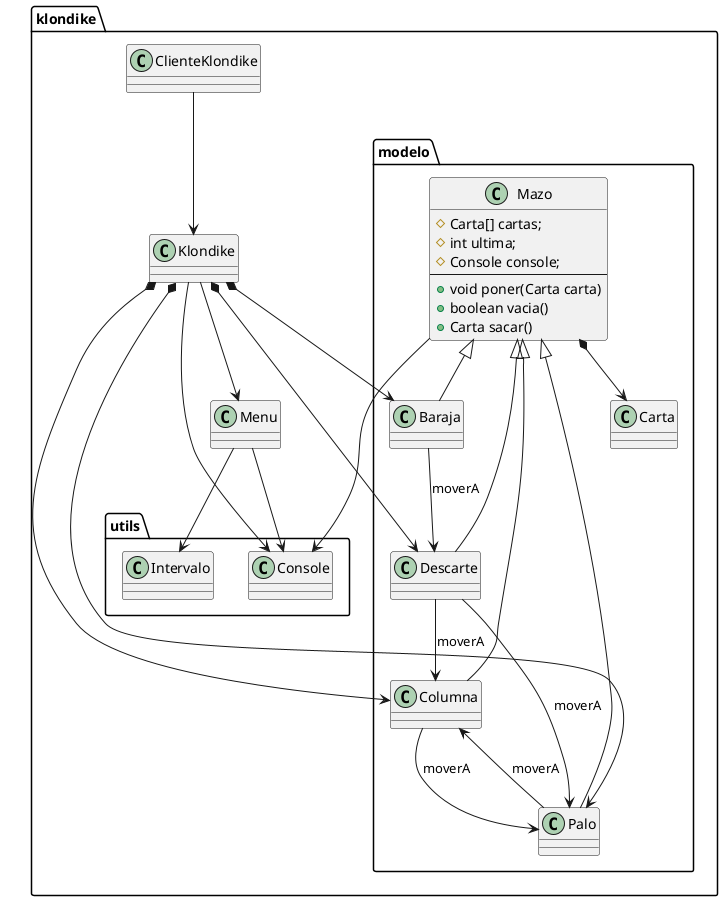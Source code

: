 @startuml
package klondike {

    class Klondike
    class ClienteKlondike
    class Menu

    package modelo {
        class Mazo {
            # Carta[] cartas;
            # int ultima;
            # Console console;
            ---
            + void poner(Carta carta)
            + boolean vacia()
            + Carta sacar()
        }

        class Baraja
        class Descarte
        class Columna
        class Palo
        class Carta

        Baraja -u-|> Mazo
        Descarte -u-|> Mazo
        Columna -u-|> Mazo
        Palo  -u-|> Mazo
        
        Mazo *--> Carta
        Baraja --> Descarte : moverA
        Descarte --> Columna : moverA
        Descarte --> Palo : moverA
        Columna --> Palo : moverA
        Palo --> Columna : moverA
    }

    package utils {
        class Console
        class Intervalo
    }

    Klondike *--> Baraja
    Klondike *--> Descarte
    Klondike *--> Columna
    Klondike *--> Palo
    
    ClienteKlondike --> Klondike
    Klondike --> Menu
    
    Mazo --> Console
    Menu --> Console
    Menu --> Intervalo
    Klondike --> Console
}
@enduml